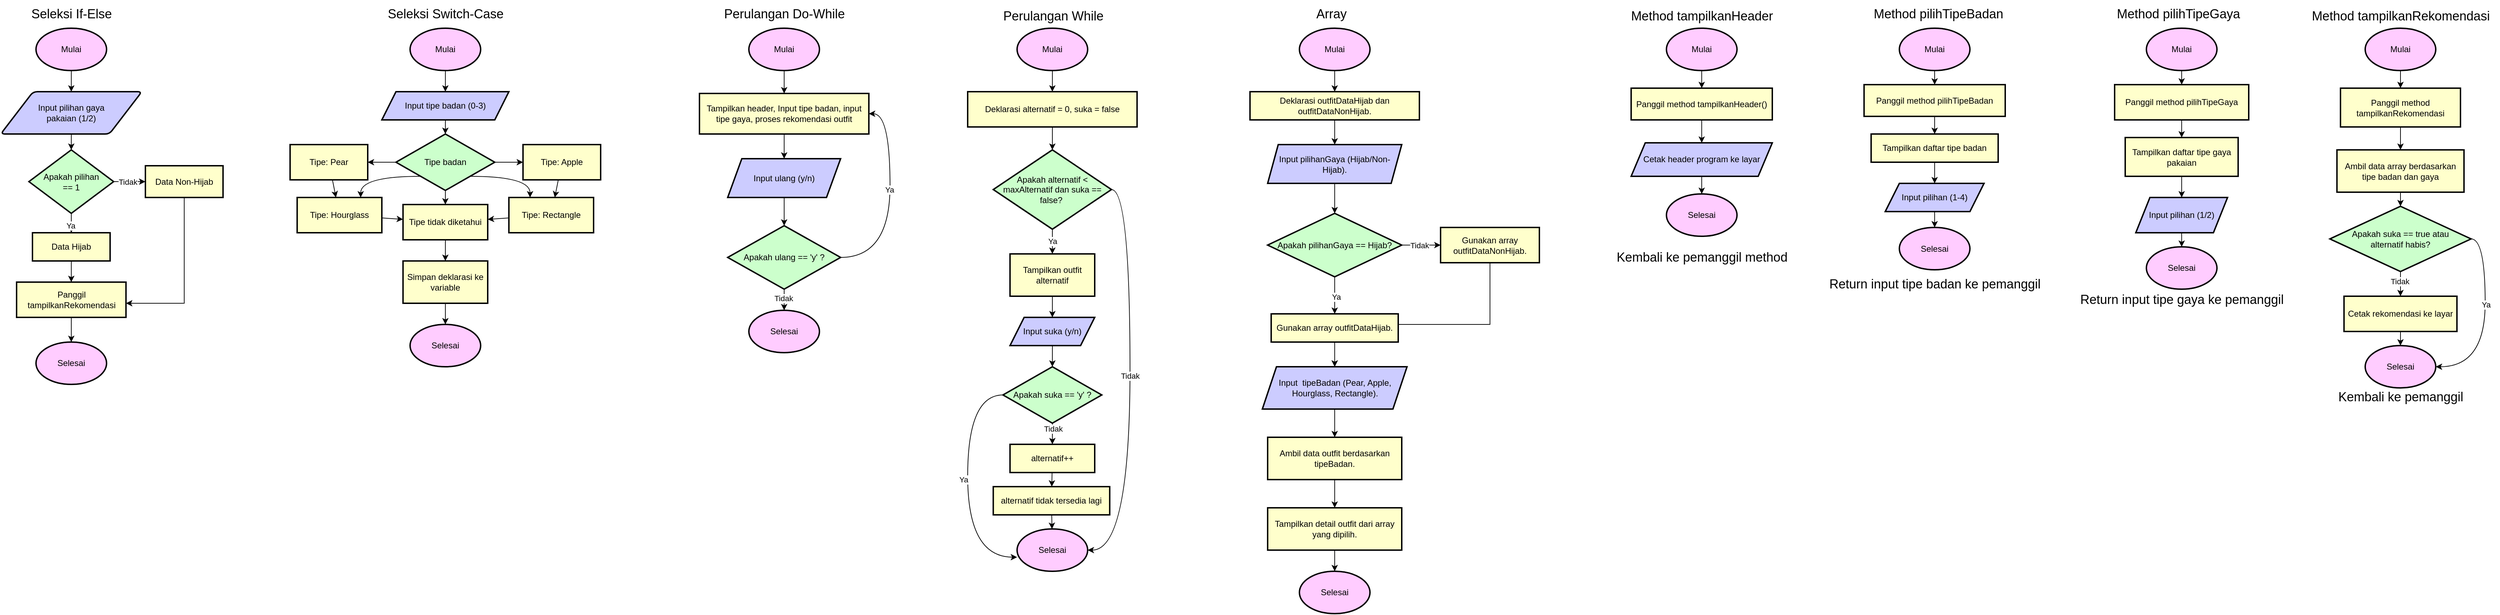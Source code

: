 <mxfile version="25.0.0">
  <diagram id="C5RBs43oDa-KdzZeNtuy" name="Page-1">
    <mxGraphModel dx="2773" dy="1170" grid="1" gridSize="10" guides="1" tooltips="1" connect="1" arrows="1" fold="1" page="1" pageScale="1" pageWidth="827" pageHeight="1169" math="0" shadow="0">
      <root>
        <mxCell id="WIyWlLk6GJQsqaUBKTNV-0" />
        <mxCell id="WIyWlLk6GJQsqaUBKTNV-1" parent="WIyWlLk6GJQsqaUBKTNV-0" />
        <mxCell id="b20Ar70sao3lVTHU2Vnm-16" value="" style="edgeStyle=orthogonalEdgeStyle;rounded=0;orthogonalLoop=1;jettySize=auto;html=1;" edge="1" parent="WIyWlLk6GJQsqaUBKTNV-1" source="b20Ar70sao3lVTHU2Vnm-9" target="b20Ar70sao3lVTHU2Vnm-10">
          <mxGeometry relative="1" as="geometry" />
        </mxCell>
        <mxCell id="b20Ar70sao3lVTHU2Vnm-9" value="Mulai" style="strokeWidth=2;html=1;shape=mxgraph.flowchart.start_1;whiteSpace=wrap;fillColor=#FFCCFF;" vertex="1" parent="WIyWlLk6GJQsqaUBKTNV-1">
          <mxGeometry x="110" y="80" width="100" height="60" as="geometry" />
        </mxCell>
        <mxCell id="b20Ar70sao3lVTHU2Vnm-15" style="edgeStyle=orthogonalEdgeStyle;rounded=0;orthogonalLoop=1;jettySize=auto;html=1;" edge="1" parent="WIyWlLk6GJQsqaUBKTNV-1" source="b20Ar70sao3lVTHU2Vnm-10" target="b20Ar70sao3lVTHU2Vnm-17">
          <mxGeometry relative="1" as="geometry">
            <mxPoint x="210" y="260" as="targetPoint" />
          </mxGeometry>
        </mxCell>
        <mxCell id="b20Ar70sao3lVTHU2Vnm-10" value="Input pilihan gaya&lt;div&gt;pakaian (1/2)&lt;/div&gt;" style="shape=parallelogram;html=1;strokeWidth=2;perimeter=parallelogramPerimeter;whiteSpace=wrap;rounded=1;arcSize=12;size=0.23;fillColor=#CCCCFF;" vertex="1" parent="WIyWlLk6GJQsqaUBKTNV-1">
          <mxGeometry x="60" y="170" width="200" height="60" as="geometry" />
        </mxCell>
        <mxCell id="b20Ar70sao3lVTHU2Vnm-20" value="" style="edgeStyle=orthogonalEdgeStyle;rounded=0;orthogonalLoop=1;jettySize=auto;html=1;" edge="1" parent="WIyWlLk6GJQsqaUBKTNV-1" source="b20Ar70sao3lVTHU2Vnm-17" target="b20Ar70sao3lVTHU2Vnm-19">
          <mxGeometry relative="1" as="geometry" />
        </mxCell>
        <mxCell id="b20Ar70sao3lVTHU2Vnm-96" value="Tidak" style="edgeLabel;html=1;align=center;verticalAlign=middle;resizable=0;points=[];" vertex="1" connectable="0" parent="b20Ar70sao3lVTHU2Vnm-20">
          <mxGeometry x="-0.118" relative="1" as="geometry">
            <mxPoint as="offset" />
          </mxGeometry>
        </mxCell>
        <mxCell id="b20Ar70sao3lVTHU2Vnm-25" value="" style="edgeStyle=orthogonalEdgeStyle;rounded=0;orthogonalLoop=1;jettySize=auto;html=1;" edge="1" parent="WIyWlLk6GJQsqaUBKTNV-1" source="b20Ar70sao3lVTHU2Vnm-17" target="b20Ar70sao3lVTHU2Vnm-24">
          <mxGeometry relative="1" as="geometry" />
        </mxCell>
        <mxCell id="b20Ar70sao3lVTHU2Vnm-95" value="Ya" style="edgeLabel;html=1;align=center;verticalAlign=middle;resizable=0;points=[];" vertex="1" connectable="0" parent="b20Ar70sao3lVTHU2Vnm-25">
          <mxGeometry x="-0.115" y="1" relative="1" as="geometry">
            <mxPoint as="offset" />
          </mxGeometry>
        </mxCell>
        <mxCell id="b20Ar70sao3lVTHU2Vnm-17" value="Apakah pilihan&lt;div&gt;== 1&lt;/div&gt;" style="strokeWidth=2;html=1;shape=mxgraph.flowchart.decision;whiteSpace=wrap;fillColor=#CCFFCC;" vertex="1" parent="WIyWlLk6GJQsqaUBKTNV-1">
          <mxGeometry x="100" y="252.5" width="120" height="90" as="geometry" />
        </mxCell>
        <mxCell id="b20Ar70sao3lVTHU2Vnm-43" style="edgeStyle=orthogonalEdgeStyle;rounded=0;orthogonalLoop=1;jettySize=auto;html=1;exitX=0.5;exitY=1;exitDx=0;exitDy=0;" edge="1" parent="WIyWlLk6GJQsqaUBKTNV-1" source="b20Ar70sao3lVTHU2Vnm-19" target="b20Ar70sao3lVTHU2Vnm-35">
          <mxGeometry relative="1" as="geometry">
            <Array as="points">
              <mxPoint x="320" y="470" />
            </Array>
          </mxGeometry>
        </mxCell>
        <mxCell id="b20Ar70sao3lVTHU2Vnm-19" value="Data Non-Hijab" style="whiteSpace=wrap;html=1;strokeWidth=2;fillColor=#FFFFCC;" vertex="1" parent="WIyWlLk6GJQsqaUBKTNV-1">
          <mxGeometry x="265" y="275" width="110" height="45" as="geometry" />
        </mxCell>
        <mxCell id="b20Ar70sao3lVTHU2Vnm-36" value="" style="edgeStyle=orthogonalEdgeStyle;rounded=0;orthogonalLoop=1;jettySize=auto;html=1;" edge="1" parent="WIyWlLk6GJQsqaUBKTNV-1" source="b20Ar70sao3lVTHU2Vnm-24" target="b20Ar70sao3lVTHU2Vnm-35">
          <mxGeometry relative="1" as="geometry" />
        </mxCell>
        <mxCell id="b20Ar70sao3lVTHU2Vnm-24" value="Data Hijab" style="whiteSpace=wrap;html=1;strokeWidth=2;fillColor=#FFFFCC;" vertex="1" parent="WIyWlLk6GJQsqaUBKTNV-1">
          <mxGeometry x="105" y="370" width="110" height="40" as="geometry" />
        </mxCell>
        <mxCell id="b20Ar70sao3lVTHU2Vnm-38" style="edgeStyle=orthogonalEdgeStyle;rounded=0;orthogonalLoop=1;jettySize=auto;html=1;exitX=0.5;exitY=1;exitDx=0;exitDy=0;" edge="1" parent="WIyWlLk6GJQsqaUBKTNV-1" source="b20Ar70sao3lVTHU2Vnm-35" target="b20Ar70sao3lVTHU2Vnm-39">
          <mxGeometry relative="1" as="geometry">
            <mxPoint x="215" y="530" as="targetPoint" />
          </mxGeometry>
        </mxCell>
        <mxCell id="b20Ar70sao3lVTHU2Vnm-35" value="Panggil tampilkanRekomendasi" style="whiteSpace=wrap;html=1;strokeWidth=2;fillColor=#FFFFCC;" vertex="1" parent="WIyWlLk6GJQsqaUBKTNV-1">
          <mxGeometry x="82.5" y="440" width="155" height="50" as="geometry" />
        </mxCell>
        <mxCell id="b20Ar70sao3lVTHU2Vnm-39" value="Selesai" style="strokeWidth=2;html=1;shape=mxgraph.flowchart.start_1;whiteSpace=wrap;fillColor=#FFCCFF;" vertex="1" parent="WIyWlLk6GJQsqaUBKTNV-1">
          <mxGeometry x="110" y="525" width="100" height="60" as="geometry" />
        </mxCell>
        <mxCell id="b20Ar70sao3lVTHU2Vnm-44" value="&lt;font style=&quot;font-size: 18px;&quot;&gt;Seleksi If-Else&lt;/font&gt;" style="text;html=1;align=center;verticalAlign=middle;resizable=0;points=[];autosize=1;strokeColor=none;fillColor=none;" vertex="1" parent="WIyWlLk6GJQsqaUBKTNV-1">
          <mxGeometry x="90" y="40" width="140" height="40" as="geometry" />
        </mxCell>
        <mxCell id="b20Ar70sao3lVTHU2Vnm-51" value="" style="edgeStyle=orthogonalEdgeStyle;rounded=0;orthogonalLoop=1;jettySize=auto;html=1;" edge="1" parent="WIyWlLk6GJQsqaUBKTNV-1" source="b20Ar70sao3lVTHU2Vnm-45" target="b20Ar70sao3lVTHU2Vnm-50">
          <mxGeometry relative="1" as="geometry" />
        </mxCell>
        <mxCell id="b20Ar70sao3lVTHU2Vnm-45" value="Mulai" style="strokeWidth=2;html=1;shape=mxgraph.flowchart.start_1;whiteSpace=wrap;fillColor=#FFCCFF;" vertex="1" parent="WIyWlLk6GJQsqaUBKTNV-1">
          <mxGeometry x="640" y="80" width="100" height="60" as="geometry" />
        </mxCell>
        <mxCell id="b20Ar70sao3lVTHU2Vnm-53" value="" style="edgeStyle=orthogonalEdgeStyle;rounded=0;orthogonalLoop=1;jettySize=auto;html=1;" edge="1" parent="WIyWlLk6GJQsqaUBKTNV-1" source="b20Ar70sao3lVTHU2Vnm-50" target="b20Ar70sao3lVTHU2Vnm-52">
          <mxGeometry relative="1" as="geometry" />
        </mxCell>
        <mxCell id="b20Ar70sao3lVTHU2Vnm-50" value="Input tipe badan (0-3)" style="shape=parallelogram;perimeter=parallelogramPerimeter;whiteSpace=wrap;html=1;fixedSize=1;strokeWidth=2;fillColor=#CCCCFF;" vertex="1" parent="WIyWlLk6GJQsqaUBKTNV-1">
          <mxGeometry x="600" y="170" width="180" height="40" as="geometry" />
        </mxCell>
        <mxCell id="b20Ar70sao3lVTHU2Vnm-56" value="" style="edgeStyle=orthogonalEdgeStyle;rounded=0;orthogonalLoop=1;jettySize=auto;html=1;" edge="1" parent="WIyWlLk6GJQsqaUBKTNV-1" source="b20Ar70sao3lVTHU2Vnm-52" target="b20Ar70sao3lVTHU2Vnm-55">
          <mxGeometry relative="1" as="geometry" />
        </mxCell>
        <mxCell id="b20Ar70sao3lVTHU2Vnm-58" value="" style="edgeStyle=orthogonalEdgeStyle;rounded=0;orthogonalLoop=1;jettySize=auto;html=1;" edge="1" parent="WIyWlLk6GJQsqaUBKTNV-1" source="b20Ar70sao3lVTHU2Vnm-52" target="b20Ar70sao3lVTHU2Vnm-57">
          <mxGeometry relative="1" as="geometry" />
        </mxCell>
        <mxCell id="b20Ar70sao3lVTHU2Vnm-60" value="" style="edgeStyle=orthogonalEdgeStyle;rounded=0;orthogonalLoop=1;jettySize=auto;html=1;" edge="1" parent="WIyWlLk6GJQsqaUBKTNV-1" source="b20Ar70sao3lVTHU2Vnm-52" target="b20Ar70sao3lVTHU2Vnm-59">
          <mxGeometry relative="1" as="geometry" />
        </mxCell>
        <mxCell id="b20Ar70sao3lVTHU2Vnm-70" style="edgeStyle=orthogonalEdgeStyle;curved=1;rounded=0;orthogonalLoop=1;jettySize=auto;html=1;exitX=0;exitY=1;exitDx=0;exitDy=0;entryX=0.75;entryY=0;entryDx=0;entryDy=0;" edge="1" parent="WIyWlLk6GJQsqaUBKTNV-1" source="b20Ar70sao3lVTHU2Vnm-52" target="b20Ar70sao3lVTHU2Vnm-69">
          <mxGeometry relative="1" as="geometry" />
        </mxCell>
        <mxCell id="b20Ar70sao3lVTHU2Vnm-73" style="edgeStyle=orthogonalEdgeStyle;curved=1;rounded=0;orthogonalLoop=1;jettySize=auto;html=1;exitX=1;exitY=1;exitDx=0;exitDy=0;entryX=0.25;entryY=0;entryDx=0;entryDy=0;" edge="1" parent="WIyWlLk6GJQsqaUBKTNV-1" source="b20Ar70sao3lVTHU2Vnm-52" target="b20Ar70sao3lVTHU2Vnm-71">
          <mxGeometry relative="1" as="geometry" />
        </mxCell>
        <mxCell id="b20Ar70sao3lVTHU2Vnm-52" value="Tipe badan" style="rhombus;whiteSpace=wrap;html=1;strokeWidth=2;fillColor=#CCFFCC;" vertex="1" parent="WIyWlLk6GJQsqaUBKTNV-1">
          <mxGeometry x="620" y="230" width="140" height="80" as="geometry" />
        </mxCell>
        <mxCell id="b20Ar70sao3lVTHU2Vnm-76" value="" style="edgeStyle=none;rounded=0;orthogonalLoop=1;jettySize=auto;html=1;" edge="1" parent="WIyWlLk6GJQsqaUBKTNV-1" source="b20Ar70sao3lVTHU2Vnm-55" target="b20Ar70sao3lVTHU2Vnm-71">
          <mxGeometry relative="1" as="geometry" />
        </mxCell>
        <mxCell id="b20Ar70sao3lVTHU2Vnm-55" value="Tipe: Apple" style="whiteSpace=wrap;html=1;strokeWidth=2;fillColor=#FFFFCC;" vertex="1" parent="WIyWlLk6GJQsqaUBKTNV-1">
          <mxGeometry x="800" y="245" width="110" height="50" as="geometry" />
        </mxCell>
        <mxCell id="b20Ar70sao3lVTHU2Vnm-80" value="" style="edgeStyle=none;rounded=0;orthogonalLoop=1;jettySize=auto;html=1;" edge="1" parent="WIyWlLk6GJQsqaUBKTNV-1" source="b20Ar70sao3lVTHU2Vnm-57" target="b20Ar70sao3lVTHU2Vnm-79">
          <mxGeometry relative="1" as="geometry" />
        </mxCell>
        <mxCell id="b20Ar70sao3lVTHU2Vnm-57" value="Tipe tidak diketahui" style="whiteSpace=wrap;html=1;strokeWidth=2;fillColor=#FFFFCC;" vertex="1" parent="WIyWlLk6GJQsqaUBKTNV-1">
          <mxGeometry x="630" y="330" width="120" height="50" as="geometry" />
        </mxCell>
        <mxCell id="b20Ar70sao3lVTHU2Vnm-75" value="" style="edgeStyle=none;rounded=0;orthogonalLoop=1;jettySize=auto;html=1;" edge="1" parent="WIyWlLk6GJQsqaUBKTNV-1" source="b20Ar70sao3lVTHU2Vnm-59" target="b20Ar70sao3lVTHU2Vnm-69">
          <mxGeometry relative="1" as="geometry" />
        </mxCell>
        <mxCell id="b20Ar70sao3lVTHU2Vnm-59" value="Tipe: Pear" style="whiteSpace=wrap;html=1;strokeWidth=2;fillColor=#FFFFCC;" vertex="1" parent="WIyWlLk6GJQsqaUBKTNV-1">
          <mxGeometry x="470" y="245" width="110" height="50" as="geometry" />
        </mxCell>
        <mxCell id="b20Ar70sao3lVTHU2Vnm-78" value="" style="edgeStyle=none;rounded=0;orthogonalLoop=1;jettySize=auto;html=1;" edge="1" parent="WIyWlLk6GJQsqaUBKTNV-1" source="b20Ar70sao3lVTHU2Vnm-69" target="b20Ar70sao3lVTHU2Vnm-57">
          <mxGeometry relative="1" as="geometry" />
        </mxCell>
        <mxCell id="b20Ar70sao3lVTHU2Vnm-69" value="Tipe: Hourglass" style="whiteSpace=wrap;html=1;strokeWidth=2;fillColor=#FFFFCC;" vertex="1" parent="WIyWlLk6GJQsqaUBKTNV-1">
          <mxGeometry x="480" y="320" width="120" height="50" as="geometry" />
        </mxCell>
        <mxCell id="b20Ar70sao3lVTHU2Vnm-77" value="" style="edgeStyle=none;rounded=0;orthogonalLoop=1;jettySize=auto;html=1;" edge="1" parent="WIyWlLk6GJQsqaUBKTNV-1" source="b20Ar70sao3lVTHU2Vnm-71" target="b20Ar70sao3lVTHU2Vnm-57">
          <mxGeometry relative="1" as="geometry" />
        </mxCell>
        <mxCell id="b20Ar70sao3lVTHU2Vnm-71" value="Tipe: Rectangle" style="whiteSpace=wrap;html=1;strokeWidth=2;fillColor=#FFFFCC;" vertex="1" parent="WIyWlLk6GJQsqaUBKTNV-1">
          <mxGeometry x="780" y="320" width="120" height="50" as="geometry" />
        </mxCell>
        <mxCell id="b20Ar70sao3lVTHU2Vnm-86" value="" style="edgeStyle=none;rounded=0;orthogonalLoop=1;jettySize=auto;html=1;" edge="1" parent="WIyWlLk6GJQsqaUBKTNV-1" source="b20Ar70sao3lVTHU2Vnm-79" target="b20Ar70sao3lVTHU2Vnm-84">
          <mxGeometry relative="1" as="geometry" />
        </mxCell>
        <mxCell id="b20Ar70sao3lVTHU2Vnm-79" value="Simpan deklarasi ke variable" style="whiteSpace=wrap;html=1;strokeWidth=2;fillColor=#FFFFCC;" vertex="1" parent="WIyWlLk6GJQsqaUBKTNV-1">
          <mxGeometry x="630" y="410" width="120" height="60" as="geometry" />
        </mxCell>
        <mxCell id="b20Ar70sao3lVTHU2Vnm-84" value="Selesai" style="strokeWidth=2;html=1;shape=mxgraph.flowchart.start_1;whiteSpace=wrap;fillColor=#FFCCFF;" vertex="1" parent="WIyWlLk6GJQsqaUBKTNV-1">
          <mxGeometry x="640" y="500" width="100" height="60" as="geometry" />
        </mxCell>
        <mxCell id="b20Ar70sao3lVTHU2Vnm-87" value="&lt;span style=&quot;font-size: 18px;&quot;&gt;Seleksi Switch-Case&lt;/span&gt;" style="text;html=1;align=center;verticalAlign=middle;resizable=0;points=[];autosize=1;strokeColor=none;fillColor=none;" vertex="1" parent="WIyWlLk6GJQsqaUBKTNV-1">
          <mxGeometry x="595" y="40" width="190" height="40" as="geometry" />
        </mxCell>
        <mxCell id="b20Ar70sao3lVTHU2Vnm-90" value="" style="edgeStyle=none;rounded=0;orthogonalLoop=1;jettySize=auto;html=1;" edge="1" parent="WIyWlLk6GJQsqaUBKTNV-1" source="b20Ar70sao3lVTHU2Vnm-88" target="b20Ar70sao3lVTHU2Vnm-89">
          <mxGeometry relative="1" as="geometry" />
        </mxCell>
        <mxCell id="b20Ar70sao3lVTHU2Vnm-88" value="Mulai" style="strokeWidth=2;html=1;shape=mxgraph.flowchart.start_1;whiteSpace=wrap;fillColor=#FFCCFF;" vertex="1" parent="WIyWlLk6GJQsqaUBKTNV-1">
          <mxGeometry x="1120" y="80" width="100" height="60" as="geometry" />
        </mxCell>
        <mxCell id="b20Ar70sao3lVTHU2Vnm-92" value="" style="edgeStyle=none;rounded=0;orthogonalLoop=1;jettySize=auto;html=1;" edge="1" parent="WIyWlLk6GJQsqaUBKTNV-1" source="b20Ar70sao3lVTHU2Vnm-89" target="b20Ar70sao3lVTHU2Vnm-91">
          <mxGeometry relative="1" as="geometry" />
        </mxCell>
        <mxCell id="b20Ar70sao3lVTHU2Vnm-89" value="Tampilkan header, Input tipe badan, input tipe gaya, proses rekomendasi outfit" style="whiteSpace=wrap;html=1;strokeWidth=2;fillColor=#FFFFCC;" vertex="1" parent="WIyWlLk6GJQsqaUBKTNV-1">
          <mxGeometry x="1050" y="172.5" width="240" height="57.5" as="geometry" />
        </mxCell>
        <mxCell id="b20Ar70sao3lVTHU2Vnm-94" value="" style="edgeStyle=none;rounded=0;orthogonalLoop=1;jettySize=auto;html=1;" edge="1" parent="WIyWlLk6GJQsqaUBKTNV-1" source="b20Ar70sao3lVTHU2Vnm-91" target="b20Ar70sao3lVTHU2Vnm-93">
          <mxGeometry relative="1" as="geometry" />
        </mxCell>
        <mxCell id="b20Ar70sao3lVTHU2Vnm-91" value="Input ulang (y/n)" style="shape=parallelogram;perimeter=parallelogramPerimeter;whiteSpace=wrap;html=1;fixedSize=1;strokeWidth=2;fillColor=#CCCCFF;" vertex="1" parent="WIyWlLk6GJQsqaUBKTNV-1">
          <mxGeometry x="1090" y="265" width="160" height="55" as="geometry" />
        </mxCell>
        <mxCell id="b20Ar70sao3lVTHU2Vnm-98" value="" style="edgeStyle=none;rounded=0;orthogonalLoop=1;jettySize=auto;html=1;" edge="1" parent="WIyWlLk6GJQsqaUBKTNV-1" source="b20Ar70sao3lVTHU2Vnm-93" target="b20Ar70sao3lVTHU2Vnm-97">
          <mxGeometry relative="1" as="geometry" />
        </mxCell>
        <mxCell id="b20Ar70sao3lVTHU2Vnm-99" value="Tidak" style="edgeLabel;html=1;align=center;verticalAlign=middle;resizable=0;points=[];" vertex="1" connectable="0" parent="b20Ar70sao3lVTHU2Vnm-98">
          <mxGeometry x="-0.178" y="-1" relative="1" as="geometry">
            <mxPoint as="offset" />
          </mxGeometry>
        </mxCell>
        <mxCell id="b20Ar70sao3lVTHU2Vnm-105" style="edgeStyle=orthogonalEdgeStyle;curved=1;rounded=0;orthogonalLoop=1;jettySize=auto;html=1;exitX=1;exitY=0.5;exitDx=0;exitDy=0;entryX=1;entryY=0.5;entryDx=0;entryDy=0;" edge="1" parent="WIyWlLk6GJQsqaUBKTNV-1" source="b20Ar70sao3lVTHU2Vnm-93" target="b20Ar70sao3lVTHU2Vnm-89">
          <mxGeometry relative="1" as="geometry">
            <Array as="points">
              <mxPoint x="1320" y="405" />
              <mxPoint x="1320" y="201" />
            </Array>
          </mxGeometry>
        </mxCell>
        <mxCell id="b20Ar70sao3lVTHU2Vnm-106" value="Ya" style="edgeLabel;html=1;align=center;verticalAlign=middle;resizable=0;points=[];" vertex="1" connectable="0" parent="b20Ar70sao3lVTHU2Vnm-105">
          <mxGeometry x="0.095" y="1" relative="1" as="geometry">
            <mxPoint as="offset" />
          </mxGeometry>
        </mxCell>
        <mxCell id="b20Ar70sao3lVTHU2Vnm-93" value="Apakah ulang == &#39;y&#39; ?" style="rhombus;whiteSpace=wrap;html=1;strokeWidth=2;fillColor=#CCFFCC;" vertex="1" parent="WIyWlLk6GJQsqaUBKTNV-1">
          <mxGeometry x="1090" y="360" width="160" height="90" as="geometry" />
        </mxCell>
        <mxCell id="b20Ar70sao3lVTHU2Vnm-97" value="Selesai" style="strokeWidth=2;html=1;shape=mxgraph.flowchart.start_1;whiteSpace=wrap;fillColor=#FFCCFF;" vertex="1" parent="WIyWlLk6GJQsqaUBKTNV-1">
          <mxGeometry x="1120" y="480" width="100" height="60" as="geometry" />
        </mxCell>
        <mxCell id="b20Ar70sao3lVTHU2Vnm-107" value="&lt;font style=&quot;font-size: 18px;&quot;&gt;Perulangan Do-While&lt;/font&gt;" style="text;html=1;align=center;verticalAlign=middle;resizable=0;points=[];autosize=1;strokeColor=none;fillColor=none;" vertex="1" parent="WIyWlLk6GJQsqaUBKTNV-1">
          <mxGeometry x="1075" y="40" width="190" height="40" as="geometry" />
        </mxCell>
        <mxCell id="b20Ar70sao3lVTHU2Vnm-112" value="" style="edgeStyle=none;rounded=0;orthogonalLoop=1;jettySize=auto;html=1;" edge="1" parent="WIyWlLk6GJQsqaUBKTNV-1" source="b20Ar70sao3lVTHU2Vnm-108" target="b20Ar70sao3lVTHU2Vnm-111">
          <mxGeometry relative="1" as="geometry" />
        </mxCell>
        <mxCell id="b20Ar70sao3lVTHU2Vnm-108" value="Mulai" style="strokeWidth=2;html=1;shape=mxgraph.flowchart.start_1;whiteSpace=wrap;fillColor=#FFCCFF;" vertex="1" parent="WIyWlLk6GJQsqaUBKTNV-1">
          <mxGeometry x="1500" y="80" width="100" height="60" as="geometry" />
        </mxCell>
        <mxCell id="b20Ar70sao3lVTHU2Vnm-114" value="" style="edgeStyle=none;rounded=0;orthogonalLoop=1;jettySize=auto;html=1;" edge="1" parent="WIyWlLk6GJQsqaUBKTNV-1" source="b20Ar70sao3lVTHU2Vnm-111" target="b20Ar70sao3lVTHU2Vnm-113">
          <mxGeometry relative="1" as="geometry" />
        </mxCell>
        <mxCell id="b20Ar70sao3lVTHU2Vnm-111" value="Deklarasi alternatif = 0, suka = false" style="whiteSpace=wrap;html=1;strokeWidth=2;fillColor=#FFFFCC;" vertex="1" parent="WIyWlLk6GJQsqaUBKTNV-1">
          <mxGeometry x="1430" y="170" width="240" height="50" as="geometry" />
        </mxCell>
        <mxCell id="b20Ar70sao3lVTHU2Vnm-116" value="" style="edgeStyle=none;rounded=0;orthogonalLoop=1;jettySize=auto;html=1;" edge="1" parent="WIyWlLk6GJQsqaUBKTNV-1" source="b20Ar70sao3lVTHU2Vnm-113" target="b20Ar70sao3lVTHU2Vnm-115">
          <mxGeometry relative="1" as="geometry" />
        </mxCell>
        <mxCell id="b20Ar70sao3lVTHU2Vnm-117" value="Ya" style="edgeLabel;html=1;align=center;verticalAlign=middle;resizable=0;points=[];" vertex="1" connectable="0" parent="b20Ar70sao3lVTHU2Vnm-116">
          <mxGeometry x="-0.05" relative="1" as="geometry">
            <mxPoint as="offset" />
          </mxGeometry>
        </mxCell>
        <mxCell id="b20Ar70sao3lVTHU2Vnm-113" value="Apakah alternatif &amp;lt; maxAlternatif dan suka&lt;span style=&quot;background-color: initial;&quot;&gt;&amp;nbsp;== false?&amp;nbsp;&lt;/span&gt;" style="rhombus;whiteSpace=wrap;html=1;strokeWidth=2;fillColor=#CCFFCC;" vertex="1" parent="WIyWlLk6GJQsqaUBKTNV-1">
          <mxGeometry x="1466.25" y="252.5" width="167.5" height="112.5" as="geometry" />
        </mxCell>
        <mxCell id="b20Ar70sao3lVTHU2Vnm-119" value="" style="edgeStyle=none;rounded=0;orthogonalLoop=1;jettySize=auto;html=1;" edge="1" parent="WIyWlLk6GJQsqaUBKTNV-1" source="b20Ar70sao3lVTHU2Vnm-115" target="b20Ar70sao3lVTHU2Vnm-118">
          <mxGeometry relative="1" as="geometry" />
        </mxCell>
        <mxCell id="b20Ar70sao3lVTHU2Vnm-115" value="Tampilkan outfit alternatif" style="whiteSpace=wrap;html=1;strokeWidth=2;fillColor=#FFFFCC;" vertex="1" parent="WIyWlLk6GJQsqaUBKTNV-1">
          <mxGeometry x="1490" y="400" width="120" height="60" as="geometry" />
        </mxCell>
        <mxCell id="b20Ar70sao3lVTHU2Vnm-121" value="" style="edgeStyle=none;rounded=0;orthogonalLoop=1;jettySize=auto;html=1;" edge="1" parent="WIyWlLk6GJQsqaUBKTNV-1" source="b20Ar70sao3lVTHU2Vnm-118" target="b20Ar70sao3lVTHU2Vnm-120">
          <mxGeometry relative="1" as="geometry" />
        </mxCell>
        <mxCell id="b20Ar70sao3lVTHU2Vnm-118" value="Input suka (y/n)" style="shape=parallelogram;perimeter=parallelogramPerimeter;whiteSpace=wrap;html=1;fixedSize=1;strokeWidth=2;fillColor=#CCCCFF;" vertex="1" parent="WIyWlLk6GJQsqaUBKTNV-1">
          <mxGeometry x="1490" y="490" width="120" height="40" as="geometry" />
        </mxCell>
        <mxCell id="b20Ar70sao3lVTHU2Vnm-123" value="" style="edgeStyle=none;rounded=0;orthogonalLoop=1;jettySize=auto;html=1;" edge="1" parent="WIyWlLk6GJQsqaUBKTNV-1" source="b20Ar70sao3lVTHU2Vnm-120" target="b20Ar70sao3lVTHU2Vnm-122">
          <mxGeometry relative="1" as="geometry" />
        </mxCell>
        <mxCell id="b20Ar70sao3lVTHU2Vnm-124" value="Tidak" style="edgeLabel;html=1;align=center;verticalAlign=middle;resizable=0;points=[];" vertex="1" connectable="0" parent="b20Ar70sao3lVTHU2Vnm-123">
          <mxGeometry x="-0.478" y="1" relative="1" as="geometry">
            <mxPoint as="offset" />
          </mxGeometry>
        </mxCell>
        <mxCell id="b20Ar70sao3lVTHU2Vnm-120" value="Apakah suka == &#39;y&#39; ?" style="rhombus;whiteSpace=wrap;html=1;strokeWidth=2;fillColor=#CCFFCC;" vertex="1" parent="WIyWlLk6GJQsqaUBKTNV-1">
          <mxGeometry x="1480" y="560" width="140" height="80" as="geometry" />
        </mxCell>
        <mxCell id="b20Ar70sao3lVTHU2Vnm-127" value="" style="edgeStyle=none;rounded=0;orthogonalLoop=1;jettySize=auto;html=1;" edge="1" parent="WIyWlLk6GJQsqaUBKTNV-1" source="b20Ar70sao3lVTHU2Vnm-122" target="b20Ar70sao3lVTHU2Vnm-126">
          <mxGeometry relative="1" as="geometry" />
        </mxCell>
        <mxCell id="b20Ar70sao3lVTHU2Vnm-122" value="alternatif++" style="whiteSpace=wrap;html=1;strokeWidth=2;fillColor=#FFFFCC;" vertex="1" parent="WIyWlLk6GJQsqaUBKTNV-1">
          <mxGeometry x="1490" y="670" width="120" height="40" as="geometry" />
        </mxCell>
        <mxCell id="b20Ar70sao3lVTHU2Vnm-129" value="" style="edgeStyle=none;rounded=0;orthogonalLoop=1;jettySize=auto;html=1;" edge="1" parent="WIyWlLk6GJQsqaUBKTNV-1" source="b20Ar70sao3lVTHU2Vnm-126" target="b20Ar70sao3lVTHU2Vnm-128">
          <mxGeometry relative="1" as="geometry" />
        </mxCell>
        <mxCell id="b20Ar70sao3lVTHU2Vnm-126" value="alternatif tidak tersedia lagi" style="whiteSpace=wrap;html=1;strokeWidth=2;fillColor=#FFFFCC;" vertex="1" parent="WIyWlLk6GJQsqaUBKTNV-1">
          <mxGeometry x="1466.25" y="730" width="165" height="40" as="geometry" />
        </mxCell>
        <mxCell id="b20Ar70sao3lVTHU2Vnm-128" value="Selesai" style="strokeWidth=2;html=1;shape=mxgraph.flowchart.start_1;whiteSpace=wrap;fillColor=#FFCCFF;" vertex="1" parent="WIyWlLk6GJQsqaUBKTNV-1">
          <mxGeometry x="1500" y="790" width="100" height="60" as="geometry" />
        </mxCell>
        <mxCell id="b20Ar70sao3lVTHU2Vnm-130" style="edgeStyle=orthogonalEdgeStyle;curved=1;rounded=0;orthogonalLoop=1;jettySize=auto;html=1;exitX=1;exitY=0.5;exitDx=0;exitDy=0;entryX=1;entryY=0.5;entryDx=0;entryDy=0;entryPerimeter=0;" edge="1" parent="WIyWlLk6GJQsqaUBKTNV-1" source="b20Ar70sao3lVTHU2Vnm-113" target="b20Ar70sao3lVTHU2Vnm-128">
          <mxGeometry relative="1" as="geometry">
            <Array as="points">
              <mxPoint x="1660" y="309" />
              <mxPoint x="1660" y="820" />
            </Array>
          </mxGeometry>
        </mxCell>
        <mxCell id="b20Ar70sao3lVTHU2Vnm-131" value="Tidak" style="edgeLabel;html=1;align=center;verticalAlign=middle;resizable=0;points=[];" vertex="1" connectable="0" parent="b20Ar70sao3lVTHU2Vnm-130">
          <mxGeometry x="-0.027" relative="1" as="geometry">
            <mxPoint as="offset" />
          </mxGeometry>
        </mxCell>
        <mxCell id="b20Ar70sao3lVTHU2Vnm-132" style="edgeStyle=orthogonalEdgeStyle;curved=1;rounded=0;orthogonalLoop=1;jettySize=auto;html=1;exitX=0;exitY=0.5;exitDx=0;exitDy=0;entryX=0;entryY=0.667;entryDx=0;entryDy=0;entryPerimeter=0;" edge="1" parent="WIyWlLk6GJQsqaUBKTNV-1" source="b20Ar70sao3lVTHU2Vnm-120" target="b20Ar70sao3lVTHU2Vnm-128">
          <mxGeometry relative="1" as="geometry">
            <Array as="points">
              <mxPoint x="1430" y="600" />
              <mxPoint x="1430" y="830" />
            </Array>
          </mxGeometry>
        </mxCell>
        <mxCell id="b20Ar70sao3lVTHU2Vnm-133" value="Ya" style="edgeLabel;html=1;align=center;verticalAlign=middle;resizable=0;points=[];" vertex="1" connectable="0" parent="b20Ar70sao3lVTHU2Vnm-132">
          <mxGeometry x="-0.036" y="-6" relative="1" as="geometry">
            <mxPoint y="1" as="offset" />
          </mxGeometry>
        </mxCell>
        <mxCell id="b20Ar70sao3lVTHU2Vnm-134" value="&lt;span style=&quot;font-size: 18px;&quot;&gt;Perulangan While&lt;/span&gt;" style="text;html=1;align=center;verticalAlign=middle;resizable=0;points=[];autosize=1;strokeColor=none;fillColor=none;" vertex="1" parent="WIyWlLk6GJQsqaUBKTNV-1">
          <mxGeometry x="1466.25" y="43" width="170" height="40" as="geometry" />
        </mxCell>
        <mxCell id="b20Ar70sao3lVTHU2Vnm-139" value="" style="edgeStyle=none;rounded=0;orthogonalLoop=1;jettySize=auto;html=1;" edge="1" parent="WIyWlLk6GJQsqaUBKTNV-1" source="b20Ar70sao3lVTHU2Vnm-135" target="b20Ar70sao3lVTHU2Vnm-138">
          <mxGeometry relative="1" as="geometry" />
        </mxCell>
        <mxCell id="b20Ar70sao3lVTHU2Vnm-135" value="Mulai" style="strokeWidth=2;html=1;shape=mxgraph.flowchart.start_1;whiteSpace=wrap;fillColor=#FFCCFF;" vertex="1" parent="WIyWlLk6GJQsqaUBKTNV-1">
          <mxGeometry x="1900" y="80" width="100" height="60" as="geometry" />
        </mxCell>
        <mxCell id="b20Ar70sao3lVTHU2Vnm-141" value="" style="edgeStyle=none;rounded=0;orthogonalLoop=1;jettySize=auto;html=1;" edge="1" parent="WIyWlLk6GJQsqaUBKTNV-1" source="b20Ar70sao3lVTHU2Vnm-138" target="b20Ar70sao3lVTHU2Vnm-140">
          <mxGeometry relative="1" as="geometry" />
        </mxCell>
        <mxCell id="b20Ar70sao3lVTHU2Vnm-138" value="&lt;div&gt;&lt;br&gt;&lt;/div&gt;&lt;div&gt;Deklarasi outfitDataHijab dan outfitDataNonHijab.&lt;/div&gt;&lt;div&gt;&lt;br&gt;&lt;/div&gt;" style="whiteSpace=wrap;html=1;strokeWidth=2;fillColor=#FFFFCC;" vertex="1" parent="WIyWlLk6GJQsqaUBKTNV-1">
          <mxGeometry x="1830" y="170" width="240" height="40" as="geometry" />
        </mxCell>
        <mxCell id="b20Ar70sao3lVTHU2Vnm-143" value="" style="edgeStyle=none;rounded=0;orthogonalLoop=1;jettySize=auto;html=1;" edge="1" parent="WIyWlLk6GJQsqaUBKTNV-1" source="b20Ar70sao3lVTHU2Vnm-140" target="b20Ar70sao3lVTHU2Vnm-142">
          <mxGeometry relative="1" as="geometry" />
        </mxCell>
        <mxCell id="b20Ar70sao3lVTHU2Vnm-140" value="&lt;div&gt;&lt;span style=&quot;background-color: initial;&quot;&gt;&amp;nbsp;&lt;/span&gt;&lt;/div&gt;&lt;div&gt;&lt;span style=&quot;background-color: initial;&quot;&gt;Input pilihanGaya (Hijab/Non-Hijab).&lt;/span&gt;&lt;/div&gt;&lt;div&gt;&lt;br&gt;&lt;/div&gt;" style="shape=parallelogram;perimeter=parallelogramPerimeter;whiteSpace=wrap;html=1;fixedSize=1;strokeWidth=2;size=15;fillColor=#CCCCFF;" vertex="1" parent="WIyWlLk6GJQsqaUBKTNV-1">
          <mxGeometry x="1855" y="245" width="190" height="55" as="geometry" />
        </mxCell>
        <mxCell id="b20Ar70sao3lVTHU2Vnm-145" value="" style="edgeStyle=none;rounded=0;orthogonalLoop=1;jettySize=auto;html=1;" edge="1" parent="WIyWlLk6GJQsqaUBKTNV-1" source="b20Ar70sao3lVTHU2Vnm-142" target="b20Ar70sao3lVTHU2Vnm-144">
          <mxGeometry relative="1" as="geometry" />
        </mxCell>
        <mxCell id="b20Ar70sao3lVTHU2Vnm-146" value="Ya" style="edgeLabel;html=1;align=center;verticalAlign=middle;resizable=0;points=[];" vertex="1" connectable="0" parent="b20Ar70sao3lVTHU2Vnm-145">
          <mxGeometry x="0.061" y="2" relative="1" as="geometry">
            <mxPoint as="offset" />
          </mxGeometry>
        </mxCell>
        <mxCell id="b20Ar70sao3lVTHU2Vnm-148" value="" style="edgeStyle=none;rounded=0;orthogonalLoop=1;jettySize=auto;html=1;" edge="1" parent="WIyWlLk6GJQsqaUBKTNV-1" source="b20Ar70sao3lVTHU2Vnm-142" target="b20Ar70sao3lVTHU2Vnm-147">
          <mxGeometry relative="1" as="geometry" />
        </mxCell>
        <mxCell id="b20Ar70sao3lVTHU2Vnm-149" value="Tidak" style="edgeLabel;html=1;align=center;verticalAlign=middle;resizable=0;points=[];" vertex="1" connectable="0" parent="b20Ar70sao3lVTHU2Vnm-148">
          <mxGeometry x="-0.084" relative="1" as="geometry">
            <mxPoint as="offset" />
          </mxGeometry>
        </mxCell>
        <mxCell id="b20Ar70sao3lVTHU2Vnm-142" value="Apakah pilihanGaya == Hijab?" style="rhombus;whiteSpace=wrap;html=1;strokeWidth=2;fillColor=#CCFFCC;" vertex="1" parent="WIyWlLk6GJQsqaUBKTNV-1">
          <mxGeometry x="1855" y="342.5" width="190" height="90" as="geometry" />
        </mxCell>
        <mxCell id="b20Ar70sao3lVTHU2Vnm-152" style="edgeStyle=orthogonalEdgeStyle;rounded=0;orthogonalLoop=1;jettySize=auto;html=1;exitX=0.5;exitY=1;exitDx=0;exitDy=0;" edge="1" parent="WIyWlLk6GJQsqaUBKTNV-1" source="b20Ar70sao3lVTHU2Vnm-147">
          <mxGeometry relative="1" as="geometry">
            <mxPoint x="1950" y="560" as="targetPoint" />
            <Array as="points">
              <mxPoint x="2170" y="500" />
              <mxPoint x="1950" y="500" />
            </Array>
          </mxGeometry>
        </mxCell>
        <mxCell id="b20Ar70sao3lVTHU2Vnm-147" value="&lt;div&gt;Gunakan array outfitDataNonHijab.&lt;/div&gt;" style="whiteSpace=wrap;html=1;strokeWidth=2;fillColor=#FFFFCC;" vertex="1" parent="WIyWlLk6GJQsqaUBKTNV-1">
          <mxGeometry x="2100" y="362.5" width="140" height="50" as="geometry" />
        </mxCell>
        <mxCell id="b20Ar70sao3lVTHU2Vnm-156" value="" style="edgeStyle=orthogonalEdgeStyle;rounded=0;orthogonalLoop=1;jettySize=auto;html=1;" edge="1" parent="WIyWlLk6GJQsqaUBKTNV-1" source="b20Ar70sao3lVTHU2Vnm-144" target="b20Ar70sao3lVTHU2Vnm-155">
          <mxGeometry relative="1" as="geometry" />
        </mxCell>
        <mxCell id="b20Ar70sao3lVTHU2Vnm-144" value="&lt;div&gt;&lt;br&gt;&lt;/div&gt;&lt;div&gt;Gunakan array outfitDataHijab.&lt;/div&gt;&lt;div&gt;&lt;br&gt;&lt;/div&gt;" style="whiteSpace=wrap;html=1;strokeWidth=2;fillColor=#FFFFCC;" vertex="1" parent="WIyWlLk6GJQsqaUBKTNV-1">
          <mxGeometry x="1860" y="485" width="180" height="40" as="geometry" />
        </mxCell>
        <mxCell id="b20Ar70sao3lVTHU2Vnm-158" value="" style="edgeStyle=orthogonalEdgeStyle;rounded=0;orthogonalLoop=1;jettySize=auto;html=1;" edge="1" parent="WIyWlLk6GJQsqaUBKTNV-1" source="b20Ar70sao3lVTHU2Vnm-155" target="b20Ar70sao3lVTHU2Vnm-157">
          <mxGeometry relative="1" as="geometry" />
        </mxCell>
        <mxCell id="b20Ar70sao3lVTHU2Vnm-155" value="&lt;div&gt;&lt;br&gt;&lt;/div&gt;&lt;div&gt;Input&amp;nbsp; tipeBadan (Pear, Apple, Hourglass, Rectangle).&lt;/div&gt;&lt;div&gt;&lt;br&gt;&lt;/div&gt;" style="shape=parallelogram;perimeter=parallelogramPerimeter;whiteSpace=wrap;html=1;fixedSize=1;strokeWidth=2;fillColor=#CCCCFF;" vertex="1" parent="WIyWlLk6GJQsqaUBKTNV-1">
          <mxGeometry x="1847.5" y="560" width="205" height="60" as="geometry" />
        </mxCell>
        <mxCell id="b20Ar70sao3lVTHU2Vnm-160" value="" style="edgeStyle=orthogonalEdgeStyle;rounded=0;orthogonalLoop=1;jettySize=auto;html=1;" edge="1" parent="WIyWlLk6GJQsqaUBKTNV-1" source="b20Ar70sao3lVTHU2Vnm-157" target="b20Ar70sao3lVTHU2Vnm-159">
          <mxGeometry relative="1" as="geometry" />
        </mxCell>
        <mxCell id="b20Ar70sao3lVTHU2Vnm-157" value="&lt;div&gt;&lt;br&gt;&lt;/div&gt;&lt;div&gt;Ambil data outfit berdasarkan tipeBadan.&lt;/div&gt;&lt;div&gt;&lt;br&gt;&lt;/div&gt;" style="whiteSpace=wrap;html=1;strokeWidth=2;fillColor=#FFFFCC;" vertex="1" parent="WIyWlLk6GJQsqaUBKTNV-1">
          <mxGeometry x="1855" y="660" width="190" height="60" as="geometry" />
        </mxCell>
        <mxCell id="b20Ar70sao3lVTHU2Vnm-162" value="" style="edgeStyle=orthogonalEdgeStyle;rounded=0;orthogonalLoop=1;jettySize=auto;html=1;" edge="1" parent="WIyWlLk6GJQsqaUBKTNV-1" source="b20Ar70sao3lVTHU2Vnm-159" target="b20Ar70sao3lVTHU2Vnm-161">
          <mxGeometry relative="1" as="geometry" />
        </mxCell>
        <mxCell id="b20Ar70sao3lVTHU2Vnm-159" value="&lt;div&gt;&lt;br&gt;&lt;/div&gt;&lt;div&gt;Tampilkan detail outfit dari array yang dipilih.&lt;/div&gt;&lt;div&gt;&lt;br&gt;&lt;/div&gt;" style="whiteSpace=wrap;html=1;strokeWidth=2;fillColor=#FFFFCC;" vertex="1" parent="WIyWlLk6GJQsqaUBKTNV-1">
          <mxGeometry x="1855" y="760" width="190" height="60" as="geometry" />
        </mxCell>
        <mxCell id="b20Ar70sao3lVTHU2Vnm-161" value="Selesai" style="strokeWidth=2;html=1;shape=mxgraph.flowchart.start_1;whiteSpace=wrap;fillColor=#FFCCFF;" vertex="1" parent="WIyWlLk6GJQsqaUBKTNV-1">
          <mxGeometry x="1900" y="850" width="100" height="60" as="geometry" />
        </mxCell>
        <mxCell id="b20Ar70sao3lVTHU2Vnm-163" value="&lt;span style=&quot;font-size: 18px;&quot;&gt;Array&lt;/span&gt;" style="text;html=1;align=center;verticalAlign=middle;resizable=0;points=[];autosize=1;strokeColor=none;fillColor=none;" vertex="1" parent="WIyWlLk6GJQsqaUBKTNV-1">
          <mxGeometry x="1910" y="40" width="70" height="40" as="geometry" />
        </mxCell>
        <mxCell id="b20Ar70sao3lVTHU2Vnm-166" value="" style="edgeStyle=orthogonalEdgeStyle;rounded=0;orthogonalLoop=1;jettySize=auto;html=1;" edge="1" parent="WIyWlLk6GJQsqaUBKTNV-1" source="b20Ar70sao3lVTHU2Vnm-164" target="b20Ar70sao3lVTHU2Vnm-165">
          <mxGeometry relative="1" as="geometry" />
        </mxCell>
        <mxCell id="b20Ar70sao3lVTHU2Vnm-164" value="Mulai" style="strokeWidth=2;html=1;shape=mxgraph.flowchart.start_1;whiteSpace=wrap;fillColor=#FFCCFF;" vertex="1" parent="WIyWlLk6GJQsqaUBKTNV-1">
          <mxGeometry x="2420" y="80" width="100" height="60" as="geometry" />
        </mxCell>
        <mxCell id="b20Ar70sao3lVTHU2Vnm-168" value="" style="edgeStyle=orthogonalEdgeStyle;rounded=0;orthogonalLoop=1;jettySize=auto;html=1;" edge="1" parent="WIyWlLk6GJQsqaUBKTNV-1" source="b20Ar70sao3lVTHU2Vnm-165" target="b20Ar70sao3lVTHU2Vnm-167">
          <mxGeometry relative="1" as="geometry" />
        </mxCell>
        <mxCell id="b20Ar70sao3lVTHU2Vnm-165" value="Panggil method tampilkanHeader()" style="whiteSpace=wrap;html=1;strokeWidth=2;fillColor=#FFFFCC;" vertex="1" parent="WIyWlLk6GJQsqaUBKTNV-1">
          <mxGeometry x="2370" y="165" width="200" height="45" as="geometry" />
        </mxCell>
        <mxCell id="b20Ar70sao3lVTHU2Vnm-170" value="" style="edgeStyle=orthogonalEdgeStyle;rounded=0;orthogonalLoop=1;jettySize=auto;html=1;" edge="1" parent="WIyWlLk6GJQsqaUBKTNV-1" source="b20Ar70sao3lVTHU2Vnm-167" target="b20Ar70sao3lVTHU2Vnm-169">
          <mxGeometry relative="1" as="geometry" />
        </mxCell>
        <mxCell id="b20Ar70sao3lVTHU2Vnm-167" value="Cetak header program ke layar" style="shape=parallelogram;perimeter=parallelogramPerimeter;whiteSpace=wrap;html=1;fixedSize=1;strokeWidth=2;fillColor=#CCCCFF;" vertex="1" parent="WIyWlLk6GJQsqaUBKTNV-1">
          <mxGeometry x="2370" y="242.5" width="200" height="47.5" as="geometry" />
        </mxCell>
        <mxCell id="b20Ar70sao3lVTHU2Vnm-169" value="Selesai" style="strokeWidth=2;html=1;shape=mxgraph.flowchart.start_1;whiteSpace=wrap;fillColor=#FFCCFF;" vertex="1" parent="WIyWlLk6GJQsqaUBKTNV-1">
          <mxGeometry x="2420" y="315" width="100" height="60" as="geometry" />
        </mxCell>
        <mxCell id="b20Ar70sao3lVTHU2Vnm-173" value="&lt;span style=&quot;font-size: 18px;&quot;&gt;Method tampilkanHeader&lt;/span&gt;" style="text;html=1;align=center;verticalAlign=middle;resizable=0;points=[];autosize=1;strokeColor=none;fillColor=none;" vertex="1" parent="WIyWlLk6GJQsqaUBKTNV-1">
          <mxGeometry x="2360" y="43" width="220" height="40" as="geometry" />
        </mxCell>
        <mxCell id="b20Ar70sao3lVTHU2Vnm-176" value="" style="edgeStyle=orthogonalEdgeStyle;rounded=0;orthogonalLoop=1;jettySize=auto;html=1;" edge="1" parent="WIyWlLk6GJQsqaUBKTNV-1" source="b20Ar70sao3lVTHU2Vnm-174" target="b20Ar70sao3lVTHU2Vnm-175">
          <mxGeometry relative="1" as="geometry" />
        </mxCell>
        <mxCell id="b20Ar70sao3lVTHU2Vnm-174" value="Mulai" style="strokeWidth=2;html=1;shape=mxgraph.flowchart.start_1;whiteSpace=wrap;fillColor=#FFCCFF;" vertex="1" parent="WIyWlLk6GJQsqaUBKTNV-1">
          <mxGeometry x="2750" y="80" width="100" height="60" as="geometry" />
        </mxCell>
        <mxCell id="b20Ar70sao3lVTHU2Vnm-178" value="" style="edgeStyle=orthogonalEdgeStyle;rounded=0;orthogonalLoop=1;jettySize=auto;html=1;" edge="1" parent="WIyWlLk6GJQsqaUBKTNV-1" source="b20Ar70sao3lVTHU2Vnm-175" target="b20Ar70sao3lVTHU2Vnm-177">
          <mxGeometry relative="1" as="geometry" />
        </mxCell>
        <mxCell id="b20Ar70sao3lVTHU2Vnm-175" value="Panggil method pilihTipeBadan" style="whiteSpace=wrap;html=1;strokeWidth=2;fillColor=#FFFFCC;" vertex="1" parent="WIyWlLk6GJQsqaUBKTNV-1">
          <mxGeometry x="2700" y="160" width="200" height="45" as="geometry" />
        </mxCell>
        <mxCell id="b20Ar70sao3lVTHU2Vnm-180" value="" style="edgeStyle=orthogonalEdgeStyle;rounded=0;orthogonalLoop=1;jettySize=auto;html=1;" edge="1" parent="WIyWlLk6GJQsqaUBKTNV-1" source="b20Ar70sao3lVTHU2Vnm-177" target="b20Ar70sao3lVTHU2Vnm-179">
          <mxGeometry relative="1" as="geometry" />
        </mxCell>
        <mxCell id="b20Ar70sao3lVTHU2Vnm-177" value="Tampilkan daftar tipe badan" style="whiteSpace=wrap;html=1;strokeWidth=2;fillColor=#FFFFCC;" vertex="1" parent="WIyWlLk6GJQsqaUBKTNV-1">
          <mxGeometry x="2710" y="230" width="180" height="40" as="geometry" />
        </mxCell>
        <mxCell id="b20Ar70sao3lVTHU2Vnm-182" value="" style="edgeStyle=orthogonalEdgeStyle;rounded=0;orthogonalLoop=1;jettySize=auto;html=1;" edge="1" parent="WIyWlLk6GJQsqaUBKTNV-1" source="b20Ar70sao3lVTHU2Vnm-179" target="b20Ar70sao3lVTHU2Vnm-181">
          <mxGeometry relative="1" as="geometry" />
        </mxCell>
        <mxCell id="b20Ar70sao3lVTHU2Vnm-179" value="Input pilihan (1-4)" style="shape=parallelogram;perimeter=parallelogramPerimeter;whiteSpace=wrap;html=1;fixedSize=1;strokeWidth=2;fillColor=#CCCCFF;" vertex="1" parent="WIyWlLk6GJQsqaUBKTNV-1">
          <mxGeometry x="2730" y="300" width="140" height="40" as="geometry" />
        </mxCell>
        <mxCell id="b20Ar70sao3lVTHU2Vnm-181" value="Selesai" style="strokeWidth=2;html=1;shape=mxgraph.flowchart.start_1;whiteSpace=wrap;fillColor=#FFCCFF;" vertex="1" parent="WIyWlLk6GJQsqaUBKTNV-1">
          <mxGeometry x="2750" y="362.5" width="100" height="60" as="geometry" />
        </mxCell>
        <mxCell id="b20Ar70sao3lVTHU2Vnm-183" value="&lt;span style=&quot;font-size: 18px;&quot;&gt;Method pilihTipeBadan&lt;/span&gt;" style="text;html=1;align=center;verticalAlign=middle;resizable=0;points=[];autosize=1;strokeColor=none;fillColor=none;" vertex="1" parent="WIyWlLk6GJQsqaUBKTNV-1">
          <mxGeometry x="2700" y="40" width="210" height="40" as="geometry" />
        </mxCell>
        <mxCell id="b20Ar70sao3lVTHU2Vnm-184" value="&lt;font style=&quot;font-size: 18px;&quot;&gt;Kembali ke pemanggil method&lt;/font&gt;" style="text;html=1;align=center;verticalAlign=middle;resizable=0;points=[];autosize=1;strokeColor=none;fillColor=none;" vertex="1" parent="WIyWlLk6GJQsqaUBKTNV-1">
          <mxGeometry x="2335" y="385" width="270" height="40" as="geometry" />
        </mxCell>
        <mxCell id="b20Ar70sao3lVTHU2Vnm-185" value="&lt;font style=&quot;font-size: 18px;&quot;&gt;Return input tipe badan ke pemanggil&lt;/font&gt;" style="text;html=1;align=center;verticalAlign=middle;resizable=0;points=[];autosize=1;strokeColor=none;fillColor=none;" vertex="1" parent="WIyWlLk6GJQsqaUBKTNV-1">
          <mxGeometry x="2640" y="423" width="320" height="40" as="geometry" />
        </mxCell>
        <mxCell id="b20Ar70sao3lVTHU2Vnm-188" value="" style="edgeStyle=orthogonalEdgeStyle;rounded=0;orthogonalLoop=1;jettySize=auto;html=1;" edge="1" parent="WIyWlLk6GJQsqaUBKTNV-1" source="b20Ar70sao3lVTHU2Vnm-186" target="b20Ar70sao3lVTHU2Vnm-187">
          <mxGeometry relative="1" as="geometry" />
        </mxCell>
        <mxCell id="b20Ar70sao3lVTHU2Vnm-186" value="Mulai" style="strokeWidth=2;html=1;shape=mxgraph.flowchart.start_1;whiteSpace=wrap;fillColor=#FFCCFF;" vertex="1" parent="WIyWlLk6GJQsqaUBKTNV-1">
          <mxGeometry x="3100" y="80" width="100" height="60" as="geometry" />
        </mxCell>
        <mxCell id="b20Ar70sao3lVTHU2Vnm-190" value="" style="edgeStyle=orthogonalEdgeStyle;rounded=0;orthogonalLoop=1;jettySize=auto;html=1;" edge="1" parent="WIyWlLk6GJQsqaUBKTNV-1" source="b20Ar70sao3lVTHU2Vnm-187" target="b20Ar70sao3lVTHU2Vnm-189">
          <mxGeometry relative="1" as="geometry" />
        </mxCell>
        <mxCell id="b20Ar70sao3lVTHU2Vnm-187" value="Panggil method pilihTipeGaya" style="whiteSpace=wrap;html=1;strokeWidth=2;fillColor=#FFFFCC;" vertex="1" parent="WIyWlLk6GJQsqaUBKTNV-1">
          <mxGeometry x="3055" y="160" width="190" height="50" as="geometry" />
        </mxCell>
        <mxCell id="b20Ar70sao3lVTHU2Vnm-193" value="" style="edgeStyle=orthogonalEdgeStyle;rounded=0;orthogonalLoop=1;jettySize=auto;html=1;" edge="1" parent="WIyWlLk6GJQsqaUBKTNV-1" source="b20Ar70sao3lVTHU2Vnm-189" target="b20Ar70sao3lVTHU2Vnm-192">
          <mxGeometry relative="1" as="geometry" />
        </mxCell>
        <mxCell id="b20Ar70sao3lVTHU2Vnm-189" value="Tampilkan daftar tipe gaya pakaian" style="whiteSpace=wrap;html=1;strokeWidth=2;fillColor=#FFFFCC;" vertex="1" parent="WIyWlLk6GJQsqaUBKTNV-1">
          <mxGeometry x="3070" y="235" width="160" height="55" as="geometry" />
        </mxCell>
        <mxCell id="b20Ar70sao3lVTHU2Vnm-195" value="" style="edgeStyle=orthogonalEdgeStyle;rounded=0;orthogonalLoop=1;jettySize=auto;html=1;" edge="1" parent="WIyWlLk6GJQsqaUBKTNV-1" source="b20Ar70sao3lVTHU2Vnm-192" target="b20Ar70sao3lVTHU2Vnm-194">
          <mxGeometry relative="1" as="geometry" />
        </mxCell>
        <mxCell id="b20Ar70sao3lVTHU2Vnm-192" value="Input pilihan (1/2)" style="shape=parallelogram;perimeter=parallelogramPerimeter;whiteSpace=wrap;html=1;fixedSize=1;strokeWidth=2;fillColor=#CCCCFF;" vertex="1" parent="WIyWlLk6GJQsqaUBKTNV-1">
          <mxGeometry x="3085" y="320" width="130" height="50" as="geometry" />
        </mxCell>
        <mxCell id="b20Ar70sao3lVTHU2Vnm-194" value="Selesai" style="strokeWidth=2;html=1;shape=mxgraph.flowchart.start_1;whiteSpace=wrap;fillColor=#FFCCFF;" vertex="1" parent="WIyWlLk6GJQsqaUBKTNV-1">
          <mxGeometry x="3100" y="390" width="100" height="60" as="geometry" />
        </mxCell>
        <mxCell id="b20Ar70sao3lVTHU2Vnm-196" value="&lt;span style=&quot;font-size: 18px;&quot;&gt;Method pilihTipeGaya&lt;/span&gt;" style="text;html=1;align=center;verticalAlign=middle;resizable=0;points=[];autosize=1;strokeColor=none;fillColor=none;" vertex="1" parent="WIyWlLk6GJQsqaUBKTNV-1">
          <mxGeometry x="3045" y="40" width="200" height="40" as="geometry" />
        </mxCell>
        <mxCell id="b20Ar70sao3lVTHU2Vnm-197" value="&lt;span style=&quot;font-size: 18px;&quot;&gt;Return input tipe gaya ke pemanggil&lt;/span&gt;" style="text;html=1;align=center;verticalAlign=middle;resizable=0;points=[];autosize=1;strokeColor=none;fillColor=none;" vertex="1" parent="WIyWlLk6GJQsqaUBKTNV-1">
          <mxGeometry x="2995" y="445" width="310" height="40" as="geometry" />
        </mxCell>
        <mxCell id="b20Ar70sao3lVTHU2Vnm-200" value="" style="edgeStyle=orthogonalEdgeStyle;rounded=0;orthogonalLoop=1;jettySize=auto;html=1;" edge="1" parent="WIyWlLk6GJQsqaUBKTNV-1" source="b20Ar70sao3lVTHU2Vnm-198" target="b20Ar70sao3lVTHU2Vnm-199">
          <mxGeometry relative="1" as="geometry" />
        </mxCell>
        <mxCell id="b20Ar70sao3lVTHU2Vnm-198" value="Mulai" style="strokeWidth=2;html=1;shape=mxgraph.flowchart.start_1;whiteSpace=wrap;fillColor=#FFCCFF;" vertex="1" parent="WIyWlLk6GJQsqaUBKTNV-1">
          <mxGeometry x="3410" y="80" width="100" height="60" as="geometry" />
        </mxCell>
        <mxCell id="b20Ar70sao3lVTHU2Vnm-202" value="" style="edgeStyle=orthogonalEdgeStyle;rounded=0;orthogonalLoop=1;jettySize=auto;html=1;" edge="1" parent="WIyWlLk6GJQsqaUBKTNV-1" source="b20Ar70sao3lVTHU2Vnm-199" target="b20Ar70sao3lVTHU2Vnm-201">
          <mxGeometry relative="1" as="geometry" />
        </mxCell>
        <mxCell id="b20Ar70sao3lVTHU2Vnm-199" value="Panggil method tampilkanRekomendasi" style="whiteSpace=wrap;html=1;strokeWidth=2;fillColor=#FFFFCC;" vertex="1" parent="WIyWlLk6GJQsqaUBKTNV-1">
          <mxGeometry x="3375" y="165" width="170" height="55" as="geometry" />
        </mxCell>
        <mxCell id="b20Ar70sao3lVTHU2Vnm-204" value="" style="edgeStyle=orthogonalEdgeStyle;rounded=0;orthogonalLoop=1;jettySize=auto;html=1;" edge="1" parent="WIyWlLk6GJQsqaUBKTNV-1" source="b20Ar70sao3lVTHU2Vnm-201" target="b20Ar70sao3lVTHU2Vnm-203">
          <mxGeometry relative="1" as="geometry" />
        </mxCell>
        <mxCell id="b20Ar70sao3lVTHU2Vnm-201" value="Ambil data array berdasarkan tipe badan dan gaya" style="whiteSpace=wrap;html=1;strokeWidth=2;fillColor=#FFFFCC;" vertex="1" parent="WIyWlLk6GJQsqaUBKTNV-1">
          <mxGeometry x="3370" y="252.5" width="180" height="60" as="geometry" />
        </mxCell>
        <mxCell id="b20Ar70sao3lVTHU2Vnm-206" value="" style="edgeStyle=orthogonalEdgeStyle;rounded=0;orthogonalLoop=1;jettySize=auto;html=1;" edge="1" parent="WIyWlLk6GJQsqaUBKTNV-1" source="b20Ar70sao3lVTHU2Vnm-203" target="b20Ar70sao3lVTHU2Vnm-205">
          <mxGeometry relative="1" as="geometry" />
        </mxCell>
        <mxCell id="b20Ar70sao3lVTHU2Vnm-207" value="Tidak" style="edgeLabel;html=1;align=center;verticalAlign=middle;resizable=0;points=[];" vertex="1" connectable="0" parent="b20Ar70sao3lVTHU2Vnm-206">
          <mxGeometry x="-0.39" y="-1" relative="1" as="geometry">
            <mxPoint as="offset" />
          </mxGeometry>
        </mxCell>
        <mxCell id="b20Ar70sao3lVTHU2Vnm-203" value="Apakah suka == true atau&lt;div&gt;alternatif habis?&lt;/div&gt;" style="rhombus;whiteSpace=wrap;html=1;strokeWidth=2;fillColor=#CCFFCC;" vertex="1" parent="WIyWlLk6GJQsqaUBKTNV-1">
          <mxGeometry x="3360" y="332.5" width="200" height="92.5" as="geometry" />
        </mxCell>
        <mxCell id="b20Ar70sao3lVTHU2Vnm-209" value="" style="edgeStyle=orthogonalEdgeStyle;rounded=0;orthogonalLoop=1;jettySize=auto;html=1;" edge="1" parent="WIyWlLk6GJQsqaUBKTNV-1" source="b20Ar70sao3lVTHU2Vnm-205" target="b20Ar70sao3lVTHU2Vnm-208">
          <mxGeometry relative="1" as="geometry" />
        </mxCell>
        <mxCell id="b20Ar70sao3lVTHU2Vnm-205" value="Cetak rekomendasi ke layar" style="whiteSpace=wrap;html=1;strokeWidth=2;fillColor=#FFFFCC;" vertex="1" parent="WIyWlLk6GJQsqaUBKTNV-1">
          <mxGeometry x="3380" y="460" width="160" height="50" as="geometry" />
        </mxCell>
        <mxCell id="b20Ar70sao3lVTHU2Vnm-208" value="Selesai" style="strokeWidth=2;html=1;shape=mxgraph.flowchart.start_1;whiteSpace=wrap;fillColor=#FFCCFF;" vertex="1" parent="WIyWlLk6GJQsqaUBKTNV-1">
          <mxGeometry x="3410" y="530" width="100" height="60" as="geometry" />
        </mxCell>
        <mxCell id="b20Ar70sao3lVTHU2Vnm-210" style="edgeStyle=orthogonalEdgeStyle;curved=1;rounded=0;orthogonalLoop=1;jettySize=auto;html=1;exitX=1;exitY=0.5;exitDx=0;exitDy=0;entryX=1;entryY=0.5;entryDx=0;entryDy=0;entryPerimeter=0;" edge="1" parent="WIyWlLk6GJQsqaUBKTNV-1" source="b20Ar70sao3lVTHU2Vnm-203" target="b20Ar70sao3lVTHU2Vnm-208">
          <mxGeometry relative="1" as="geometry" />
        </mxCell>
        <mxCell id="b20Ar70sao3lVTHU2Vnm-211" value="Ya" style="edgeLabel;html=1;align=center;verticalAlign=middle;resizable=0;points=[];" vertex="1" connectable="0" parent="b20Ar70sao3lVTHU2Vnm-210">
          <mxGeometry x="-0.171" y="1" relative="1" as="geometry">
            <mxPoint as="offset" />
          </mxGeometry>
        </mxCell>
        <mxCell id="b20Ar70sao3lVTHU2Vnm-212" value="&lt;span style=&quot;font-size: 18px;&quot;&gt;Method tampilkanRekomendasi&lt;/span&gt;" style="text;html=1;align=center;verticalAlign=middle;resizable=0;points=[];autosize=1;strokeColor=none;fillColor=none;" vertex="1" parent="WIyWlLk6GJQsqaUBKTNV-1">
          <mxGeometry x="3320" y="43" width="280" height="40" as="geometry" />
        </mxCell>
        <mxCell id="b20Ar70sao3lVTHU2Vnm-213" value="&lt;font style=&quot;font-size: 18px;&quot;&gt;Kembali ke pemanggil&lt;/font&gt;" style="text;html=1;align=center;verticalAlign=middle;resizable=0;points=[];autosize=1;strokeColor=none;fillColor=none;" vertex="1" parent="WIyWlLk6GJQsqaUBKTNV-1">
          <mxGeometry x="3360" y="583" width="200" height="40" as="geometry" />
        </mxCell>
      </root>
    </mxGraphModel>
  </diagram>
</mxfile>
